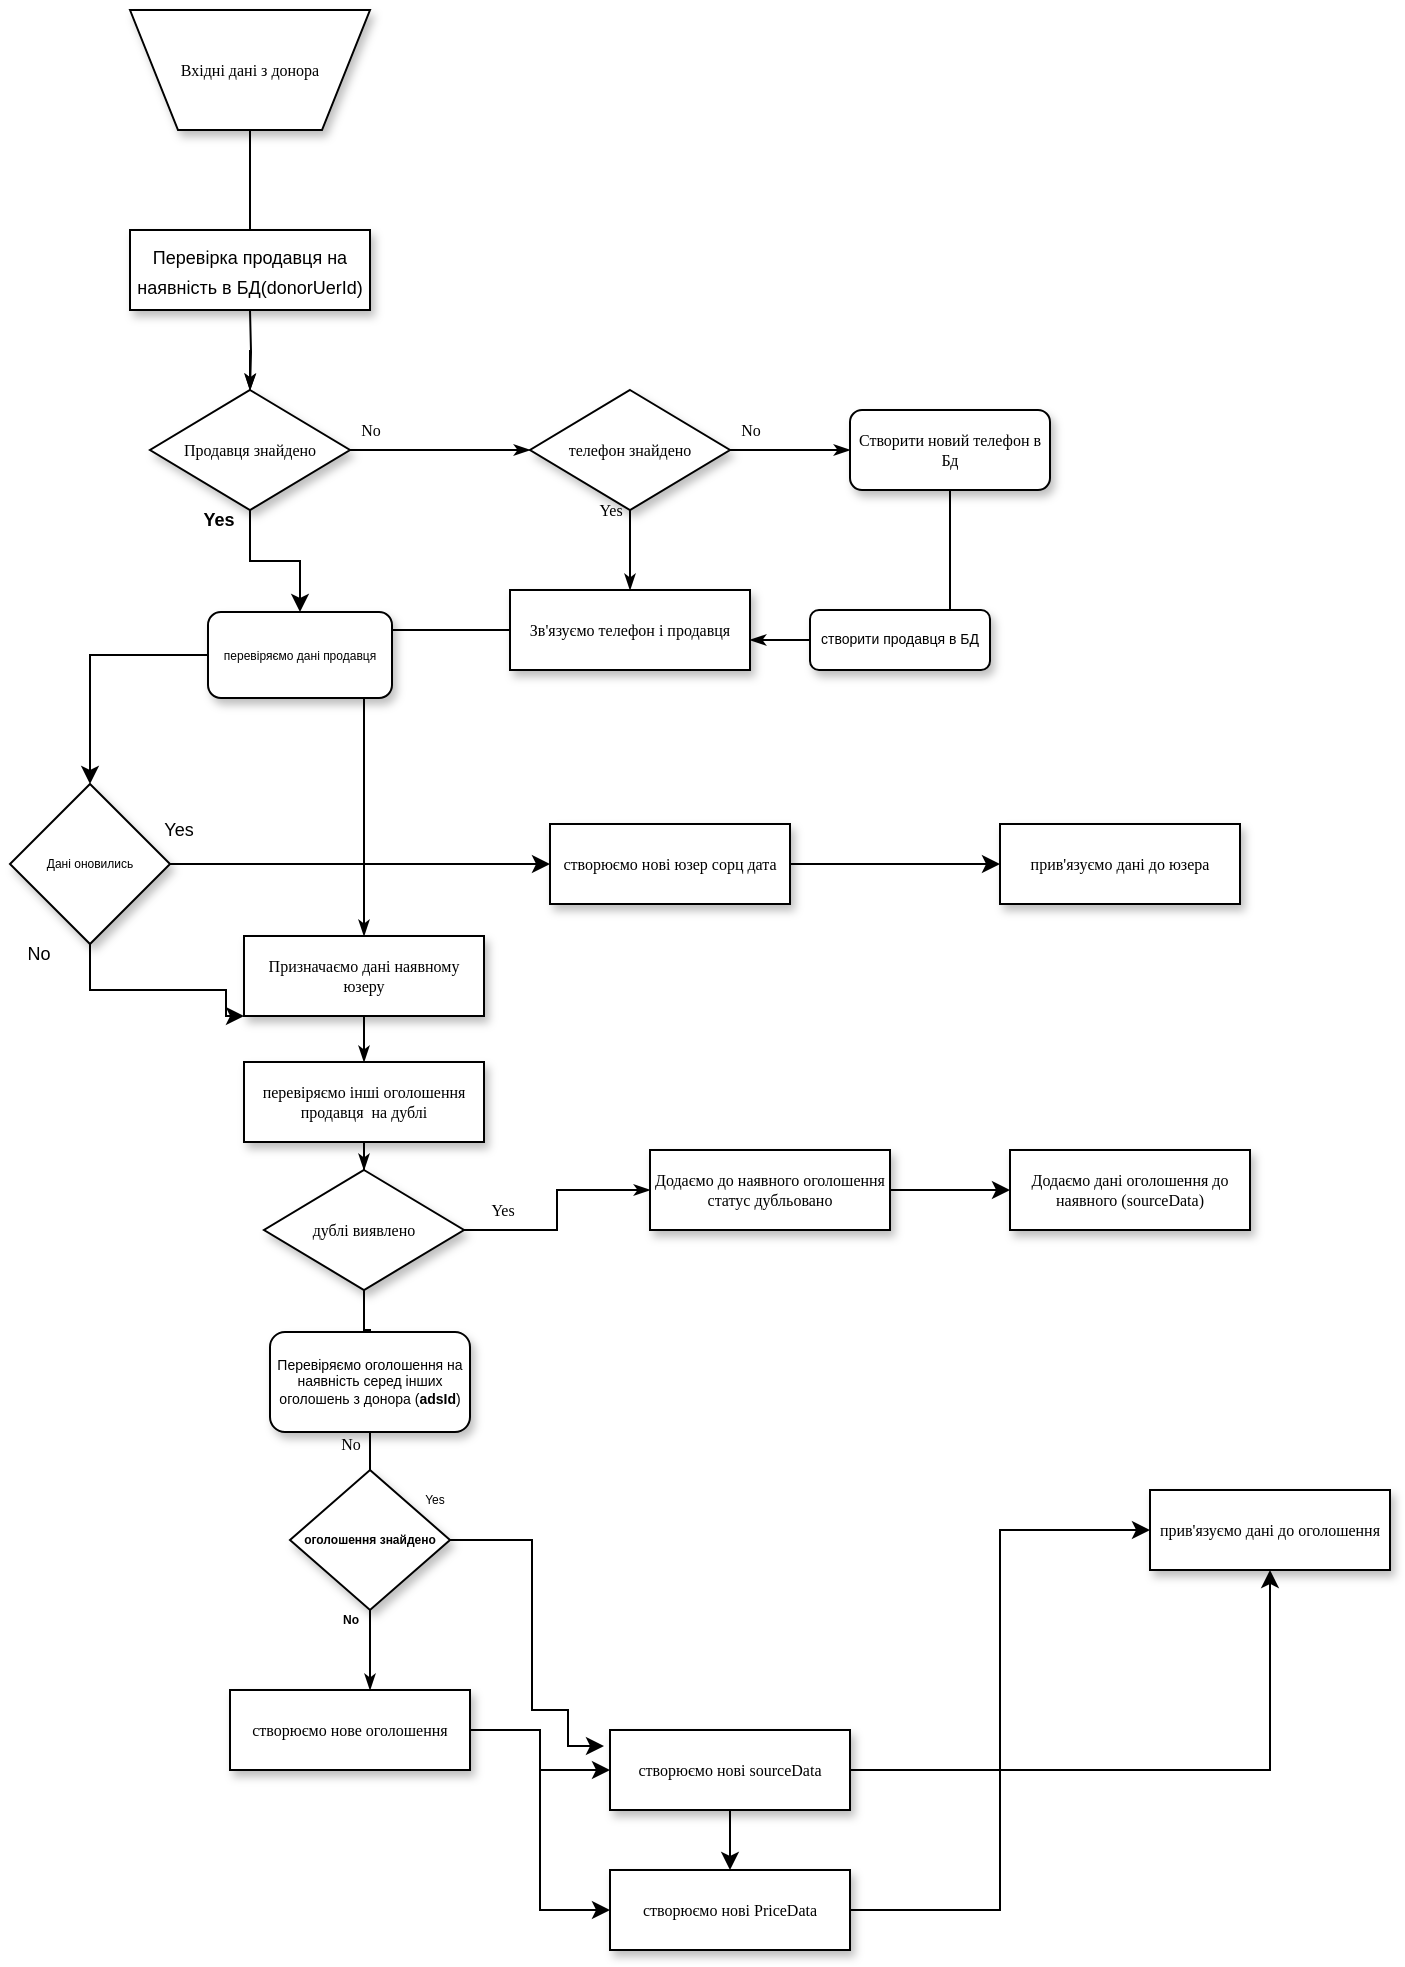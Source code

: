 <mxfile version="18.0.3" type="github">
  <diagram name="Page-1" id="edf60f1a-56cd-e834-aa8a-f176f3a09ee4">
    <mxGraphModel dx="1185" dy="633" grid="1" gridSize="9" guides="1" tooltips="1" connect="1" arrows="1" fold="1" page="1" pageScale="1" pageWidth="1100" pageHeight="850" background="none" math="0" shadow="0">
      <root>
        <mxCell id="0" />
        <mxCell id="1" parent="0" />
        <mxCell id="60e70716793133e9-31" style="edgeStyle=orthogonalEdgeStyle;rounded=0;html=1;labelBackgroundColor=none;startSize=5;endArrow=classicThin;endFill=1;endSize=5;jettySize=auto;orthogonalLoop=1;strokeWidth=1;fontFamily=Verdana;fontSize=8;startArrow=none;" parent="1" target="60e70716793133e9-5" edge="1">
          <mxGeometry relative="1" as="geometry">
            <mxPoint x="390" y="200" as="sourcePoint" />
          </mxGeometry>
        </mxCell>
        <mxCell id="60e70716793133e9-2" value="Вхідні дані з донора" style="shape=trapezoid;whiteSpace=wrap;html=1;rounded=0;shadow=1;labelBackgroundColor=none;strokeWidth=1;fontFamily=Verdana;fontSize=8;align=center;flipV=1;" parent="1" vertex="1">
          <mxGeometry x="330" y="50" width="120" height="60" as="geometry" />
        </mxCell>
        <mxCell id="60e70716793133e9-32" style="edgeStyle=orthogonalEdgeStyle;rounded=0;html=1;labelBackgroundColor=none;startSize=5;endArrow=classicThin;endFill=1;endSize=5;jettySize=auto;orthogonalLoop=1;strokeWidth=1;fontFamily=Verdana;fontSize=8" parent="1" target="60e70716793133e9-5" edge="1">
          <mxGeometry relative="1" as="geometry">
            <mxPoint x="390" y="220" as="sourcePoint" />
            <Array as="points">
              <mxPoint x="390" y="230" />
              <mxPoint x="390" y="230" />
            </Array>
          </mxGeometry>
        </mxCell>
        <mxCell id="60e70716793133e9-33" value="&lt;div&gt;No&lt;/div&gt;" style="edgeStyle=orthogonalEdgeStyle;rounded=0;html=1;labelBackgroundColor=none;startSize=5;endArrow=classicThin;endFill=1;endSize=5;jettySize=auto;orthogonalLoop=1;strokeWidth=1;fontFamily=Verdana;fontSize=8" parent="1" source="60e70716793133e9-5" target="60e70716793133e9-7" edge="1">
          <mxGeometry x="-0.778" y="10" relative="1" as="geometry">
            <mxPoint as="offset" />
          </mxGeometry>
        </mxCell>
        <mxCell id="-8DFNkUAM9DwrUs5GfIV-55" value="" style="edgeStyle=orthogonalEdgeStyle;rounded=0;orthogonalLoop=1;jettySize=auto;html=1;fontSize=6;entryX=0.5;entryY=0;entryDx=0;entryDy=0;" edge="1" parent="1" source="60e70716793133e9-5" target="-8DFNkUAM9DwrUs5GfIV-53">
          <mxGeometry relative="1" as="geometry">
            <mxPoint x="415" y="354" as="targetPoint" />
          </mxGeometry>
        </mxCell>
        <mxCell id="60e70716793133e9-5" value="Продавця знайдено" style="rhombus;whiteSpace=wrap;html=1;rounded=0;shadow=1;labelBackgroundColor=none;strokeWidth=1;fontFamily=Verdana;fontSize=8;align=center;" parent="1" vertex="1">
          <mxGeometry x="340" y="240" width="100" height="60" as="geometry" />
        </mxCell>
        <mxCell id="60e70716793133e9-34" value="No" style="edgeStyle=orthogonalEdgeStyle;rounded=0;html=1;labelBackgroundColor=none;startSize=5;endArrow=classicThin;endFill=1;endSize=5;jettySize=auto;orthogonalLoop=1;strokeWidth=1;fontFamily=Verdana;fontSize=8" parent="1" source="60e70716793133e9-7" target="60e70716793133e9-8" edge="1">
          <mxGeometry x="-0.667" y="10" relative="1" as="geometry">
            <mxPoint as="offset" />
          </mxGeometry>
        </mxCell>
        <mxCell id="60e70716793133e9-35" value="Yes" style="edgeStyle=orthogonalEdgeStyle;rounded=0;html=1;labelBackgroundColor=none;startSize=5;endArrow=classicThin;endFill=1;endSize=5;jettySize=auto;orthogonalLoop=1;strokeWidth=1;fontFamily=Verdana;fontSize=8" parent="1" source="60e70716793133e9-7" target="60e70716793133e9-10" edge="1">
          <mxGeometry x="-1" y="-10" relative="1" as="geometry">
            <mxPoint x="580" y="320" as="targetPoint" />
            <Array as="points" />
            <mxPoint as="offset" />
          </mxGeometry>
        </mxCell>
        <mxCell id="60e70716793133e9-7" value="телефон знайдено" style="rhombus;whiteSpace=wrap;html=1;rounded=0;shadow=1;labelBackgroundColor=none;strokeWidth=1;fontFamily=Verdana;fontSize=8;align=center;" parent="1" vertex="1">
          <mxGeometry x="530" y="240" width="100" height="60" as="geometry" />
        </mxCell>
        <mxCell id="60e70716793133e9-36" style="edgeStyle=orthogonalEdgeStyle;rounded=0;html=1;labelBackgroundColor=none;startSize=5;endArrow=classicThin;endFill=1;endSize=5;jettySize=auto;orthogonalLoop=1;strokeWidth=1;fontFamily=Verdana;fontSize=8;startArrow=none;" parent="1" source="-8DFNkUAM9DwrUs5GfIV-7" target="60e70716793133e9-10" edge="1">
          <mxGeometry relative="1" as="geometry">
            <Array as="points">
              <mxPoint x="660" y="365" />
              <mxPoint x="660" y="365" />
            </Array>
          </mxGeometry>
        </mxCell>
        <mxCell id="60e70716793133e9-8" value="Створити новий телефон в Бд" style="rounded=1;whiteSpace=wrap;html=1;shadow=1;labelBackgroundColor=none;strokeWidth=1;fontFamily=Verdana;fontSize=8;align=center;" parent="1" vertex="1">
          <mxGeometry x="690" y="250" width="100" height="40" as="geometry" />
        </mxCell>
        <mxCell id="60e70716793133e9-39" style="edgeStyle=orthogonalEdgeStyle;rounded=0;html=1;labelBackgroundColor=none;startSize=5;endArrow=classicThin;endFill=1;endSize=5;jettySize=auto;orthogonalLoop=1;strokeWidth=1;fontFamily=Verdana;fontSize=8" parent="1" source="60e70716793133e9-10" target="60e70716793133e9-12" edge="1">
          <mxGeometry relative="1" as="geometry" />
        </mxCell>
        <mxCell id="60e70716793133e9-10" value="Зв&#39;язуємо телефон і продавця" style="whiteSpace=wrap;html=1;rounded=0;shadow=1;labelBackgroundColor=none;strokeWidth=1;fontFamily=Verdana;fontSize=8;align=center;" parent="1" vertex="1">
          <mxGeometry x="520" y="340" width="120" height="40" as="geometry" />
        </mxCell>
        <mxCell id="60e70716793133e9-40" style="edgeStyle=orthogonalEdgeStyle;rounded=0;html=1;labelBackgroundColor=none;startSize=5;endArrow=classicThin;endFill=1;endSize=5;jettySize=auto;orthogonalLoop=1;strokeWidth=1;fontFamily=Verdana;fontSize=8" parent="1" source="60e70716793133e9-12" target="60e70716793133e9-13" edge="1">
          <mxGeometry relative="1" as="geometry" />
        </mxCell>
        <mxCell id="60e70716793133e9-12" value="Призначаємо дані наявному юзеру" style="whiteSpace=wrap;html=1;rounded=0;shadow=1;labelBackgroundColor=none;strokeWidth=1;fontFamily=Verdana;fontSize=8;align=center;spacing=6;" parent="1" vertex="1">
          <mxGeometry x="387" y="513" width="120" height="40" as="geometry" />
        </mxCell>
        <mxCell id="60e70716793133e9-42" style="edgeStyle=orthogonalEdgeStyle;rounded=0;html=1;labelBackgroundColor=none;startSize=5;endArrow=classicThin;endFill=1;endSize=5;jettySize=auto;orthogonalLoop=1;strokeWidth=1;fontFamily=Verdana;fontSize=8" parent="1" source="60e70716793133e9-13" target="60e70716793133e9-14" edge="1">
          <mxGeometry relative="1" as="geometry" />
        </mxCell>
        <mxCell id="60e70716793133e9-13" value="перевіряємо інші оголошення продавця&amp;nbsp; на дублі" style="whiteSpace=wrap;html=1;rounded=0;shadow=1;labelBackgroundColor=none;strokeWidth=1;fontFamily=Verdana;fontSize=8;align=center;" parent="1" vertex="1">
          <mxGeometry x="387" y="576" width="120" height="40" as="geometry" />
        </mxCell>
        <mxCell id="60e70716793133e9-43" value="Yes" style="edgeStyle=orthogonalEdgeStyle;rounded=0;html=1;labelBackgroundColor=none;startSize=5;endArrow=classicThin;endFill=1;endSize=5;jettySize=auto;orthogonalLoop=1;strokeWidth=1;fontFamily=Verdana;fontSize=8" parent="1" source="60e70716793133e9-14" target="60e70716793133e9-15" edge="1">
          <mxGeometry x="-0.667" y="10" relative="1" as="geometry">
            <mxPoint as="offset" />
          </mxGeometry>
        </mxCell>
        <mxCell id="60e70716793133e9-44" value="No" style="edgeStyle=orthogonalEdgeStyle;rounded=0;html=1;labelBackgroundColor=none;startSize=5;endArrow=classicThin;endFill=1;endSize=5;jettySize=auto;orthogonalLoop=1;strokeWidth=1;fontFamily=Verdana;fontSize=8;startArrow=none;" parent="1" source="-8DFNkUAM9DwrUs5GfIV-34" target="60e70716793133e9-16" edge="1">
          <mxGeometry x="-0.909" y="-10" relative="1" as="geometry">
            <mxPoint as="offset" />
            <Array as="points">
              <mxPoint x="450" y="810" />
              <mxPoint x="450" y="810" />
            </Array>
          </mxGeometry>
        </mxCell>
        <mxCell id="60e70716793133e9-14" value="дублі виявлено" style="rhombus;whiteSpace=wrap;html=1;rounded=0;shadow=1;labelBackgroundColor=none;strokeWidth=1;fontFamily=Verdana;fontSize=8;align=center;" parent="1" vertex="1">
          <mxGeometry x="397" y="630" width="100" height="60" as="geometry" />
        </mxCell>
        <mxCell id="-8DFNkUAM9DwrUs5GfIV-11" value="" style="edgeStyle=orthogonalEdgeStyle;rounded=0;orthogonalLoop=1;jettySize=auto;html=1;fontSize=7;" edge="1" parent="1" source="60e70716793133e9-15" target="-8DFNkUAM9DwrUs5GfIV-10">
          <mxGeometry relative="1" as="geometry" />
        </mxCell>
        <mxCell id="60e70716793133e9-15" value="Додаємо до наявного оголошення статус дубльовано" style="whiteSpace=wrap;html=1;rounded=0;shadow=1;labelBackgroundColor=none;strokeWidth=1;fontFamily=Verdana;fontSize=8;align=center;" parent="1" vertex="1">
          <mxGeometry x="590" y="620" width="120" height="40" as="geometry" />
        </mxCell>
        <mxCell id="-8DFNkUAM9DwrUs5GfIV-13" value="" style="edgeStyle=orthogonalEdgeStyle;rounded=0;orthogonalLoop=1;jettySize=auto;html=1;fontSize=7;entryX=0;entryY=0.5;entryDx=0;entryDy=0;" edge="1" parent="1" source="60e70716793133e9-16" target="-8DFNkUAM9DwrUs5GfIV-12">
          <mxGeometry relative="1" as="geometry" />
        </mxCell>
        <mxCell id="-8DFNkUAM9DwrUs5GfIV-17" value="" style="edgeStyle=orthogonalEdgeStyle;rounded=0;orthogonalLoop=1;jettySize=auto;html=1;fontSize=7;entryX=0;entryY=0.5;entryDx=0;entryDy=0;" edge="1" parent="1" source="60e70716793133e9-16" target="-8DFNkUAM9DwrUs5GfIV-14">
          <mxGeometry relative="1" as="geometry">
            <mxPoint x="450" y="850" as="targetPoint" />
          </mxGeometry>
        </mxCell>
        <mxCell id="60e70716793133e9-16" value="створюємо нове оголошення" style="whiteSpace=wrap;html=1;rounded=0;shadow=1;labelBackgroundColor=none;strokeWidth=1;fontFamily=Verdana;fontSize=8;align=center;" parent="1" vertex="1">
          <mxGeometry x="380" y="890" width="120" height="40" as="geometry" />
        </mxCell>
        <mxCell id="-8DFNkUAM9DwrUs5GfIV-4" value="" style="edgeStyle=orthogonalEdgeStyle;rounded=0;html=1;labelBackgroundColor=none;startSize=5;endArrow=none;endFill=1;endSize=5;jettySize=auto;orthogonalLoop=1;strokeWidth=1;fontFamily=Verdana;fontSize=8" edge="1" parent="1" source="60e70716793133e9-2">
          <mxGeometry relative="1" as="geometry">
            <mxPoint x="390" y="110" as="sourcePoint" />
            <mxPoint x="390" y="160" as="targetPoint" />
          </mxGeometry>
        </mxCell>
        <mxCell id="-8DFNkUAM9DwrUs5GfIV-5" value="&lt;font style=&quot;font-size: 9px;&quot;&gt;Перевірка продавця на наявність в БД(donorUerId)&lt;/font&gt;" style="rounded=0;whiteSpace=wrap;html=1;shadow=1;" vertex="1" parent="1">
          <mxGeometry x="330" y="160" width="120" height="40" as="geometry" />
        </mxCell>
        <mxCell id="-8DFNkUAM9DwrUs5GfIV-7" value="створити продавця в БД" style="rounded=1;whiteSpace=wrap;html=1;shadow=1;fontSize=7;" vertex="1" parent="1">
          <mxGeometry x="670" y="350" width="90" height="30" as="geometry" />
        </mxCell>
        <mxCell id="-8DFNkUAM9DwrUs5GfIV-8" value="" style="edgeStyle=orthogonalEdgeStyle;rounded=0;html=1;labelBackgroundColor=none;startSize=5;endArrow=none;endFill=1;endSize=5;jettySize=auto;orthogonalLoop=1;strokeWidth=1;fontFamily=Verdana;fontSize=8" edge="1" parent="1" source="60e70716793133e9-8" target="-8DFNkUAM9DwrUs5GfIV-7">
          <mxGeometry relative="1" as="geometry">
            <Array as="points">
              <mxPoint x="740" y="330" />
              <mxPoint x="740" y="330" />
            </Array>
            <mxPoint x="740" y="290.0" as="sourcePoint" />
            <mxPoint x="640" y="360.0" as="targetPoint" />
          </mxGeometry>
        </mxCell>
        <mxCell id="-8DFNkUAM9DwrUs5GfIV-10" value="Додаємо дані оголошення до наявного (sourceData)" style="whiteSpace=wrap;html=1;rounded=0;shadow=1;labelBackgroundColor=none;strokeWidth=1;fontFamily=Verdana;fontSize=8;align=center;" vertex="1" parent="1">
          <mxGeometry x="770" y="620" width="120" height="40" as="geometry" />
        </mxCell>
        <mxCell id="-8DFNkUAM9DwrUs5GfIV-24" value="" style="edgeStyle=orthogonalEdgeStyle;rounded=0;orthogonalLoop=1;jettySize=auto;html=1;fontSize=7;" edge="1" parent="1" source="-8DFNkUAM9DwrUs5GfIV-12" target="-8DFNkUAM9DwrUs5GfIV-23">
          <mxGeometry relative="1" as="geometry" />
        </mxCell>
        <mxCell id="-8DFNkUAM9DwrUs5GfIV-30" value="" style="edgeStyle=orthogonalEdgeStyle;rounded=0;orthogonalLoop=1;jettySize=auto;html=1;fontSize=7;entryX=0.5;entryY=0;entryDx=0;entryDy=0;" edge="1" parent="1" source="-8DFNkUAM9DwrUs5GfIV-12" target="-8DFNkUAM9DwrUs5GfIV-14">
          <mxGeometry relative="1" as="geometry">
            <mxPoint x="630" y="910" as="targetPoint" />
          </mxGeometry>
        </mxCell>
        <mxCell id="-8DFNkUAM9DwrUs5GfIV-12" value="створюємо нові sourceData" style="whiteSpace=wrap;html=1;rounded=0;shadow=1;labelBackgroundColor=none;strokeWidth=1;fontFamily=Verdana;fontSize=8;align=center;" vertex="1" parent="1">
          <mxGeometry x="570" y="910" width="120" height="40" as="geometry" />
        </mxCell>
        <mxCell id="-8DFNkUAM9DwrUs5GfIV-31" value="" style="edgeStyle=orthogonalEdgeStyle;rounded=0;orthogonalLoop=1;jettySize=auto;html=1;fontSize=7;entryX=0;entryY=0.5;entryDx=0;entryDy=0;" edge="1" parent="1" source="-8DFNkUAM9DwrUs5GfIV-14" target="-8DFNkUAM9DwrUs5GfIV-23">
          <mxGeometry relative="1" as="geometry">
            <mxPoint x="770" y="930" as="targetPoint" />
          </mxGeometry>
        </mxCell>
        <mxCell id="-8DFNkUAM9DwrUs5GfIV-14" value="створюємо нові PriceData" style="whiteSpace=wrap;html=1;rounded=0;shadow=1;labelBackgroundColor=none;strokeWidth=1;fontFamily=Verdana;fontSize=8;align=center;" vertex="1" parent="1">
          <mxGeometry x="570" y="980" width="120" height="40" as="geometry" />
        </mxCell>
        <mxCell id="-8DFNkUAM9DwrUs5GfIV-23" value="прив&#39;язуємо дані до оголошення" style="whiteSpace=wrap;html=1;rounded=0;shadow=1;labelBackgroundColor=none;strokeWidth=1;fontFamily=Verdana;fontSize=8;align=center;" vertex="1" parent="1">
          <mxGeometry x="840" y="790" width="120" height="40" as="geometry" />
        </mxCell>
        <mxCell id="-8DFNkUAM9DwrUs5GfIV-33" value="" style="edgeStyle=orthogonalEdgeStyle;rounded=0;orthogonalLoop=1;jettySize=auto;html=1;fontSize=7;" edge="1" parent="1" source="-8DFNkUAM9DwrUs5GfIV-25">
          <mxGeometry relative="1" as="geometry">
            <mxPoint x="765" y="477" as="targetPoint" />
          </mxGeometry>
        </mxCell>
        <mxCell id="-8DFNkUAM9DwrUs5GfIV-25" value="створюємо нові юзер сорц дата" style="whiteSpace=wrap;html=1;rounded=0;shadow=1;labelBackgroundColor=none;strokeWidth=1;fontFamily=Verdana;fontSize=8;align=center;" vertex="1" parent="1">
          <mxGeometry x="540" y="457" width="120" height="40" as="geometry" />
        </mxCell>
        <mxCell id="-8DFNkUAM9DwrUs5GfIV-32" value="прив&#39;язуємо дані до юзера" style="whiteSpace=wrap;html=1;rounded=0;shadow=1;labelBackgroundColor=none;strokeWidth=1;fontFamily=Verdana;fontSize=8;align=center;" vertex="1" parent="1">
          <mxGeometry x="765" y="457" width="120" height="40" as="geometry" />
        </mxCell>
        <mxCell id="-8DFNkUAM9DwrUs5GfIV-42" value="" style="edgeStyle=orthogonalEdgeStyle;rounded=0;orthogonalLoop=1;jettySize=auto;html=1;fontSize=6;" edge="1" parent="1" source="-8DFNkUAM9DwrUs5GfIV-35">
          <mxGeometry relative="1" as="geometry">
            <mxPoint x="567" y="918" as="targetPoint" />
            <Array as="points">
              <mxPoint x="531" y="815" />
              <mxPoint x="531" y="900" />
              <mxPoint x="549" y="900" />
              <mxPoint x="549" y="918" />
            </Array>
          </mxGeometry>
        </mxCell>
        <mxCell id="-8DFNkUAM9DwrUs5GfIV-35" value="&lt;font style=&quot;font-size: 6px;&quot;&gt;&lt;b&gt;оголошення знайдено&lt;/b&gt;&lt;/font&gt;" style="rhombus;whiteSpace=wrap;html=1;shadow=1;fontSize=7;" vertex="1" parent="1">
          <mxGeometry x="410" y="780" width="80" height="70" as="geometry" />
        </mxCell>
        <mxCell id="-8DFNkUAM9DwrUs5GfIV-36" value="&lt;b&gt;No&lt;/b&gt;" style="text;html=1;align=center;verticalAlign=middle;resizable=0;points=[];autosize=1;strokeColor=none;fillColor=none;fontSize=6;" vertex="1" parent="1">
          <mxGeometry x="431" y="850" width="18" height="9" as="geometry" />
        </mxCell>
        <mxCell id="-8DFNkUAM9DwrUs5GfIV-40" value="Yes" style="text;html=1;align=center;verticalAlign=middle;resizable=0;points=[];autosize=1;strokeColor=none;fillColor=none;fontSize=6;" vertex="1" parent="1">
          <mxGeometry x="468" y="790" width="27" height="9" as="geometry" />
        </mxCell>
        <mxCell id="-8DFNkUAM9DwrUs5GfIV-59" value="" style="edgeStyle=orthogonalEdgeStyle;rounded=0;orthogonalLoop=1;jettySize=auto;html=1;fontSize=9;entryX=0;entryY=0.5;entryDx=0;entryDy=0;" edge="1" parent="1" source="-8DFNkUAM9DwrUs5GfIV-50" target="-8DFNkUAM9DwrUs5GfIV-25">
          <mxGeometry relative="1" as="geometry" />
        </mxCell>
        <mxCell id="-8DFNkUAM9DwrUs5GfIV-64" value="" style="edgeStyle=orthogonalEdgeStyle;rounded=0;orthogonalLoop=1;jettySize=auto;html=1;fontSize=9;entryX=0;entryY=1;entryDx=0;entryDy=0;" edge="1" parent="1" source="-8DFNkUAM9DwrUs5GfIV-50" target="60e70716793133e9-12">
          <mxGeometry relative="1" as="geometry">
            <mxPoint x="333" y="558" as="targetPoint" />
            <Array as="points">
              <mxPoint x="310" y="540" />
              <mxPoint x="378" y="540" />
              <mxPoint x="378" y="553" />
            </Array>
          </mxGeometry>
        </mxCell>
        <mxCell id="-8DFNkUAM9DwrUs5GfIV-50" value="Дані оновились" style="rhombus;whiteSpace=wrap;html=1;shadow=1;fontSize=6;" vertex="1" parent="1">
          <mxGeometry x="270" y="437" width="80" height="80" as="geometry" />
        </mxCell>
        <mxCell id="-8DFNkUAM9DwrUs5GfIV-57" value="" style="edgeStyle=orthogonalEdgeStyle;rounded=0;orthogonalLoop=1;jettySize=auto;html=1;fontSize=9;" edge="1" parent="1" source="-8DFNkUAM9DwrUs5GfIV-53" target="-8DFNkUAM9DwrUs5GfIV-50">
          <mxGeometry relative="1" as="geometry" />
        </mxCell>
        <mxCell id="-8DFNkUAM9DwrUs5GfIV-53" value="перевіряємо дані продавця " style="rounded=1;whiteSpace=wrap;html=1;shadow=1;fontSize=6;" vertex="1" parent="1">
          <mxGeometry x="369" y="351" width="92" height="43" as="geometry" />
        </mxCell>
        <mxCell id="-8DFNkUAM9DwrUs5GfIV-56" value="&lt;b&gt;&lt;font style=&quot;font-size: 9px;&quot;&gt;Yes&lt;/font&gt;&lt;/b&gt;" style="text;html=1;align=center;verticalAlign=middle;resizable=0;points=[];autosize=1;strokeColor=none;fillColor=none;fontSize=6;" vertex="1" parent="1">
          <mxGeometry x="360" y="300" width="27" height="9" as="geometry" />
        </mxCell>
        <mxCell id="-8DFNkUAM9DwrUs5GfIV-34" value="Перевіряємо оголошення на наявність серед інших оголошень з донора (&lt;b&gt;adsId&lt;/b&gt;)" style="rounded=1;whiteSpace=wrap;html=1;shadow=1;fontSize=7;" vertex="1" parent="1">
          <mxGeometry x="400" y="711" width="100" height="50" as="geometry" />
        </mxCell>
        <mxCell id="-8DFNkUAM9DwrUs5GfIV-62" value="" style="edgeStyle=orthogonalEdgeStyle;rounded=0;html=1;labelBackgroundColor=none;startSize=5;endArrow=none;endFill=1;endSize=5;jettySize=auto;orthogonalLoop=1;strokeWidth=1;fontFamily=Verdana;fontSize=8" edge="1" parent="1" source="60e70716793133e9-14" target="-8DFNkUAM9DwrUs5GfIV-34">
          <mxGeometry x="-0.909" y="-10" relative="1" as="geometry">
            <mxPoint as="offset" />
            <mxPoint x="450" y="670" as="sourcePoint" />
            <mxPoint x="450" y="890" as="targetPoint" />
            <Array as="points" />
          </mxGeometry>
        </mxCell>
        <mxCell id="-8DFNkUAM9DwrUs5GfIV-69" value="Yes" style="text;html=1;align=center;verticalAlign=middle;resizable=0;points=[];autosize=1;strokeColor=none;fillColor=none;fontSize=9;" vertex="1" parent="1">
          <mxGeometry x="340" y="451" width="27" height="18" as="geometry" />
        </mxCell>
        <mxCell id="-8DFNkUAM9DwrUs5GfIV-70" value="No" style="text;html=1;align=center;verticalAlign=middle;resizable=0;points=[];autosize=1;strokeColor=none;fillColor=none;fontSize=9;" vertex="1" parent="1">
          <mxGeometry x="270" y="513" width="27" height="18" as="geometry" />
        </mxCell>
      </root>
    </mxGraphModel>
  </diagram>
</mxfile>
